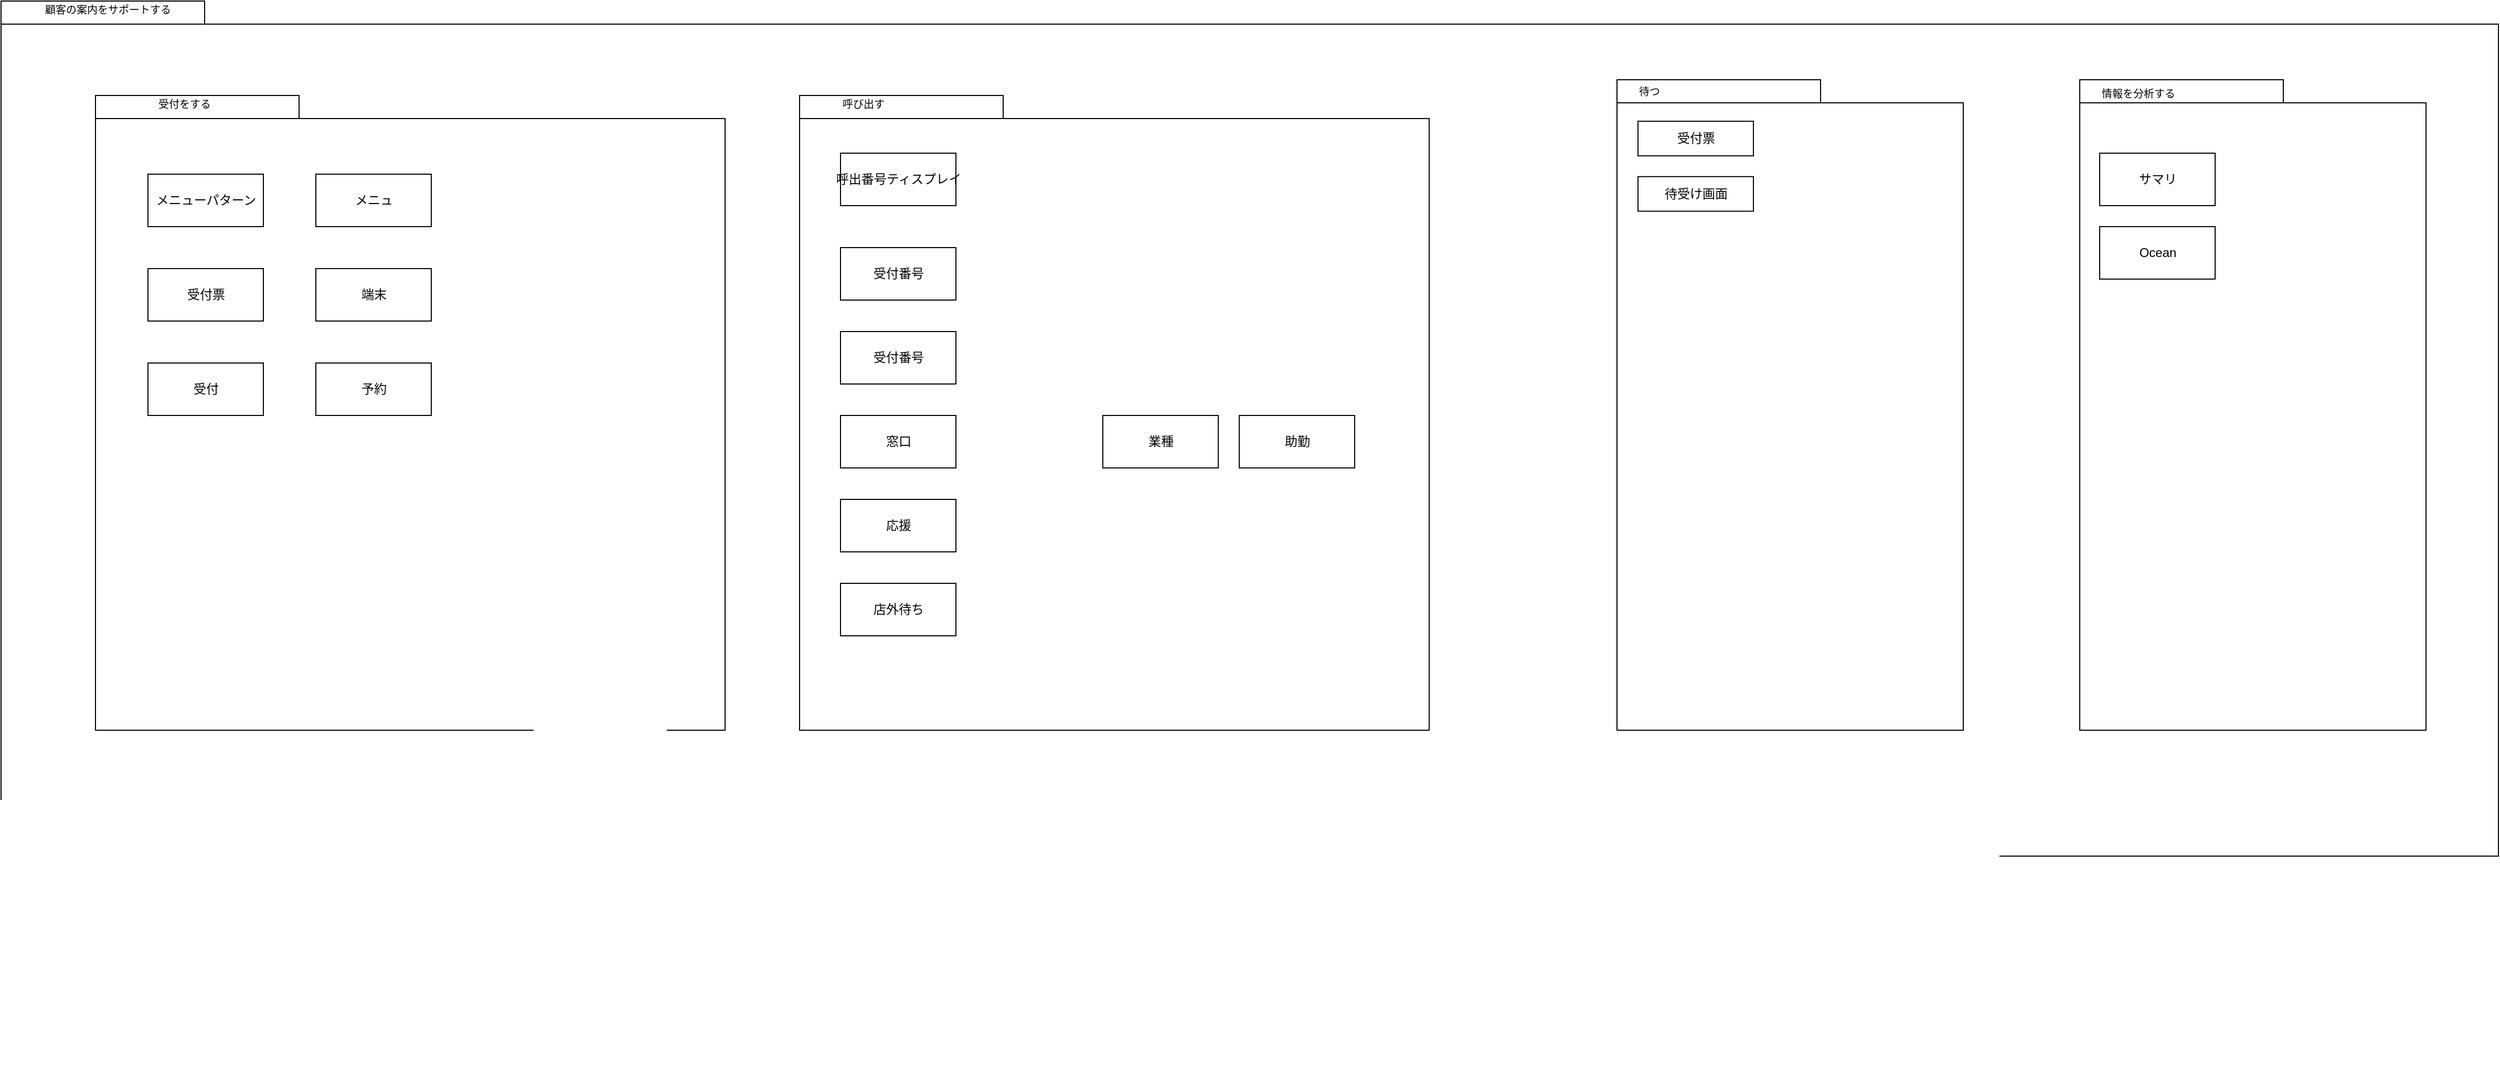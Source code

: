 <mxfile version="20.7.4" type="github">
  <diagram name="Page-1" id="b5b7bab2-c9e2-2cf4-8b2a-24fd1a2a6d21">
    <mxGraphModel dx="2694" dy="1006" grid="1" gridSize="10" guides="1" tooltips="1" connect="1" arrows="1" fold="1" page="1" pageScale="1" pageWidth="827" pageHeight="1169" background="none" math="0" shadow="0">
      <root>
        <mxCell id="0" />
        <mxCell id="1" parent="0" />
        <mxCell id="UAsPiml-7njqkJdproNT-30" value="" style="shape=folder;fontStyle=1;spacingTop=10;tabWidth=194;tabHeight=22;tabPosition=left;html=1;rounded=0;shadow=0;comic=0;labelBackgroundColor=none;strokeWidth=1;fillColor=none;fontFamily=Verdana;fontSize=10;align=center;" vertex="1" parent="1">
          <mxGeometry x="180" y="25" width="2380" height="815" as="geometry" />
        </mxCell>
        <mxCell id="UAsPiml-7njqkJdproNT-21" value="" style="group" vertex="1" connectable="0" parent="1">
          <mxGeometry x="2161" y="100" width="330" height="940" as="geometry" />
        </mxCell>
        <mxCell id="UAsPiml-7njqkJdproNT-22" value="" style="shape=folder;fontStyle=1;spacingTop=10;tabWidth=194;tabHeight=22;tabPosition=left;html=1;rounded=0;shadow=0;comic=0;labelBackgroundColor=none;strokeWidth=1;fillColor=none;fontFamily=Verdana;fontSize=10;align=center;movable=0;resizable=0;rotatable=0;deletable=0;editable=0;connectable=0;" vertex="1" parent="UAsPiml-7njqkJdproNT-21">
          <mxGeometry width="330" height="620" as="geometry" />
        </mxCell>
        <mxCell id="UAsPiml-7njqkJdproNT-23" value="情報を分析する" style="text;html=1;align=left;verticalAlign=top;spacingTop=-4;fontSize=10;fontFamily=Verdana" vertex="1" parent="UAsPiml-7njqkJdproNT-21">
          <mxGeometry x="19" y="4.5" width="130" height="20" as="geometry" />
        </mxCell>
        <mxCell id="UAsPiml-7njqkJdproNT-29" value="Ocean" style="html=1;" vertex="1" parent="UAsPiml-7njqkJdproNT-21">
          <mxGeometry x="19" y="140" width="110" height="50" as="geometry" />
        </mxCell>
        <mxCell id="6e0c8c40b5770093-72" value="" style="shape=folder;fontStyle=1;spacingTop=10;tabWidth=194;tabHeight=22;tabPosition=left;html=1;rounded=0;shadow=0;comic=0;labelBackgroundColor=none;strokeWidth=1;fillColor=none;fontFamily=Verdana;fontSize=10;align=center;" parent="1" vertex="1">
          <mxGeometry x="270" y="115" width="600" height="605" as="geometry" />
        </mxCell>
        <mxCell id="6e0c8c40b5770093-73" value="受付をする" style="text;html=1;align=left;verticalAlign=top;spacingTop=-4;fontSize=10;fontFamily=Verdana" parent="1" vertex="1">
          <mxGeometry x="327.5" y="114.5" width="130" height="20" as="geometry" />
        </mxCell>
        <mxCell id="UAsPiml-7njqkJdproNT-3" value="メニュ" style="html=1;" vertex="1" parent="1">
          <mxGeometry x="480" y="190" width="110" height="50" as="geometry" />
        </mxCell>
        <mxCell id="UAsPiml-7njqkJdproNT-4" value="受付票" style="html=1;" vertex="1" parent="1">
          <mxGeometry x="320" y="280" width="110" height="50" as="geometry" />
        </mxCell>
        <mxCell id="UAsPiml-7njqkJdproNT-5" value="" style="shape=folder;fontStyle=1;spacingTop=10;tabWidth=194;tabHeight=22;tabPosition=left;html=1;rounded=0;shadow=0;comic=0;labelBackgroundColor=none;strokeWidth=1;fillColor=none;fontFamily=Verdana;fontSize=10;align=center;" vertex="1" parent="1">
          <mxGeometry x="941" y="115" width="600" height="605" as="geometry" />
        </mxCell>
        <mxCell id="UAsPiml-7njqkJdproNT-6" value="呼出番号ティスプレイ" style="html=1;" vertex="1" parent="1">
          <mxGeometry x="980" y="170" width="110" height="50" as="geometry" />
        </mxCell>
        <mxCell id="UAsPiml-7njqkJdproNT-7" value="呼び出す" style="text;html=1;align=left;verticalAlign=top;spacingTop=-4;fontSize=10;fontFamily=Verdana" vertex="1" parent="1">
          <mxGeometry x="980" y="114.5" width="130" height="20" as="geometry" />
        </mxCell>
        <mxCell id="UAsPiml-7njqkJdproNT-9" value="受付番号" style="html=1;" vertex="1" parent="1">
          <mxGeometry x="980" y="260" width="110" height="50" as="geometry" />
        </mxCell>
        <mxCell id="UAsPiml-7njqkJdproNT-10" value="受付番号" style="html=1;" vertex="1" parent="1">
          <mxGeometry x="980" y="340" width="110" height="50" as="geometry" />
        </mxCell>
        <mxCell id="UAsPiml-7njqkJdproNT-13" value="窓口" style="html=1;" vertex="1" parent="1">
          <mxGeometry x="980" y="420" width="110" height="50" as="geometry" />
        </mxCell>
        <mxCell id="UAsPiml-7njqkJdproNT-14" value="サマリ" style="html=1;" vertex="1" parent="1">
          <mxGeometry x="2180" y="170" width="110" height="50" as="geometry" />
        </mxCell>
        <mxCell id="UAsPiml-7njqkJdproNT-15" value="応援" style="html=1;" vertex="1" parent="1">
          <mxGeometry x="980" y="500" width="110" height="50" as="geometry" />
        </mxCell>
        <mxCell id="UAsPiml-7njqkJdproNT-16" value="メニューパターン" style="html=1;" vertex="1" parent="1">
          <mxGeometry x="320" y="190" width="110" height="50" as="geometry" />
        </mxCell>
        <mxCell id="UAsPiml-7njqkJdproNT-17" value="端末" style="html=1;" vertex="1" parent="1">
          <mxGeometry x="480" y="280" width="110" height="50" as="geometry" />
        </mxCell>
        <mxCell id="UAsPiml-7njqkJdproNT-18" value="店外待ち" style="html=1;" vertex="1" parent="1">
          <mxGeometry x="980" y="580" width="110" height="50" as="geometry" />
        </mxCell>
        <mxCell id="UAsPiml-7njqkJdproNT-19" value="助勤" style="html=1;" vertex="1" parent="1">
          <mxGeometry x="1360" y="420" width="110" height="50" as="geometry" />
        </mxCell>
        <mxCell id="UAsPiml-7njqkJdproNT-20" value="" style="group" vertex="1" connectable="0" parent="1">
          <mxGeometry x="1720" y="100" width="330" height="620" as="geometry" />
        </mxCell>
        <mxCell id="UAsPiml-7njqkJdproNT-8" value="" style="shape=folder;fontStyle=1;spacingTop=10;tabWidth=194;tabHeight=22;tabPosition=left;html=1;rounded=0;shadow=0;comic=0;labelBackgroundColor=none;strokeWidth=1;fillColor=none;fontFamily=Verdana;fontSize=10;align=center;" vertex="1" parent="UAsPiml-7njqkJdproNT-20">
          <mxGeometry width="330" height="620" as="geometry" />
        </mxCell>
        <mxCell id="UAsPiml-7njqkJdproNT-12" value="待つ" style="text;html=1;align=left;verticalAlign=top;spacingTop=-4;fontSize=10;fontFamily=Verdana" vertex="1" parent="UAsPiml-7njqkJdproNT-20">
          <mxGeometry x="19" y="2.968" width="130" height="13.191" as="geometry" />
        </mxCell>
        <mxCell id="UAsPiml-7njqkJdproNT-24" value="受付票" style="html=1;" vertex="1" parent="UAsPiml-7njqkJdproNT-20">
          <mxGeometry x="20" y="39.574" width="110" height="32.979" as="geometry" />
        </mxCell>
        <mxCell id="UAsPiml-7njqkJdproNT-25" value="待受け画面" style="html=1;" vertex="1" parent="UAsPiml-7njqkJdproNT-20">
          <mxGeometry x="20" y="92.34" width="110" height="32.979" as="geometry" />
        </mxCell>
        <mxCell id="UAsPiml-7njqkJdproNT-26" value="業種" style="html=1;" vertex="1" parent="1">
          <mxGeometry x="1230" y="420" width="110" height="50" as="geometry" />
        </mxCell>
        <mxCell id="UAsPiml-7njqkJdproNT-27" value="受付" style="html=1;" vertex="1" parent="1">
          <mxGeometry x="320" y="370" width="110" height="50" as="geometry" />
        </mxCell>
        <mxCell id="UAsPiml-7njqkJdproNT-28" value="予約" style="html=1;" vertex="1" parent="1">
          <mxGeometry x="480" y="370" width="110" height="50" as="geometry" />
        </mxCell>
        <mxCell id="UAsPiml-7njqkJdproNT-31" value="顧客の案内をサポートする" style="text;html=1;align=left;verticalAlign=top;spacingTop=-4;fontSize=10;fontFamily=Verdana" vertex="1" parent="1">
          <mxGeometry x="220" y="25" width="130" height="20" as="geometry" />
        </mxCell>
      </root>
    </mxGraphModel>
  </diagram>
</mxfile>
